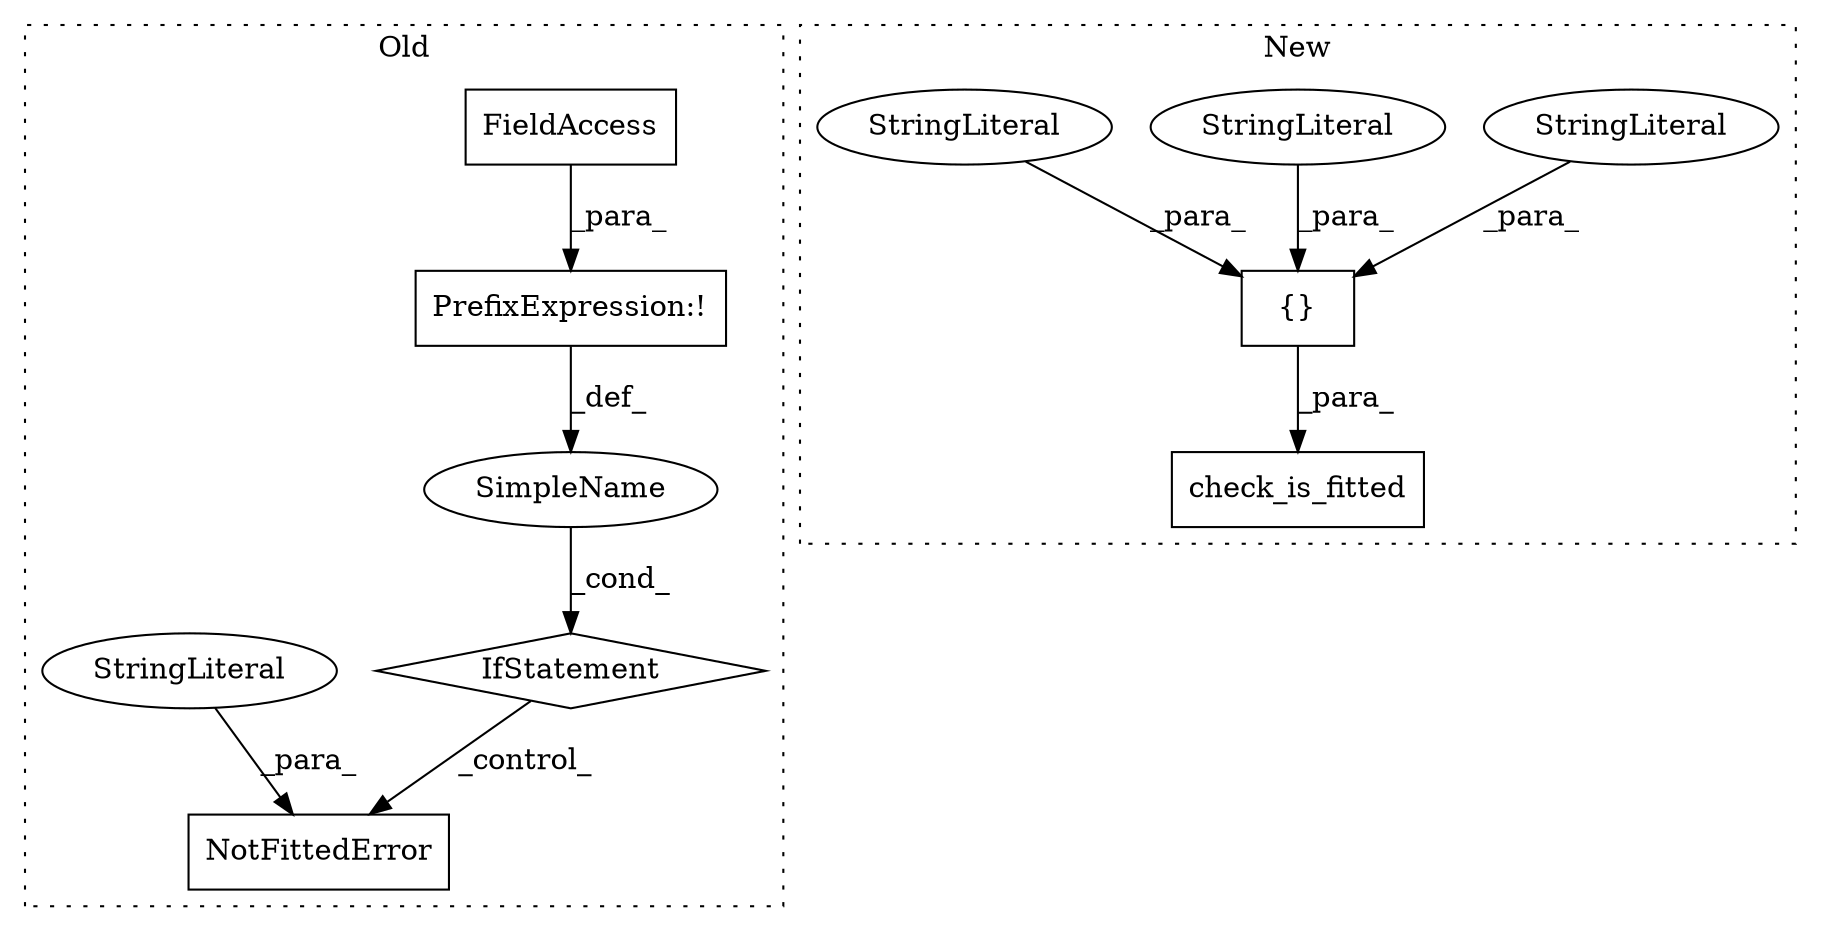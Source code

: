 digraph G {
subgraph cluster0 {
1 [label="NotFittedError" a="32" s="2310,2350" l="15,1" shape="box"];
4 [label="SimpleName" a="42" s="" l="" shape="ellipse"];
5 [label="IfStatement" a="25" s="2281,2300" l="4,2" shape="diamond"];
7 [label="PrefixExpression:!" a="38" s="2285" l="1" shape="box"];
8 [label="FieldAccess" a="22" s="2286" l="14" shape="box"];
9 [label="StringLiteral" a="45" s="2325" l="25" shape="ellipse"];
label = "Old";
style="dotted";
}
subgraph cluster1 {
2 [label="{}" a="4" s="2232,2282" l="1,1" shape="box"];
3 [label="check_is_fitted" a="32" s="2199,2283" l="16,1" shape="box"];
6 [label="StringLiteral" a="45" s="2233" l="9" shape="ellipse"];
10 [label="StringLiteral" a="45" s="2261" l="12" shape="ellipse"];
11 [label="StringLiteral" a="45" s="2274" l="8" shape="ellipse"];
label = "New";
style="dotted";
}
2 -> 3 [label="_para_"];
4 -> 5 [label="_cond_"];
5 -> 1 [label="_control_"];
6 -> 2 [label="_para_"];
7 -> 4 [label="_def_"];
8 -> 7 [label="_para_"];
9 -> 1 [label="_para_"];
10 -> 2 [label="_para_"];
11 -> 2 [label="_para_"];
}